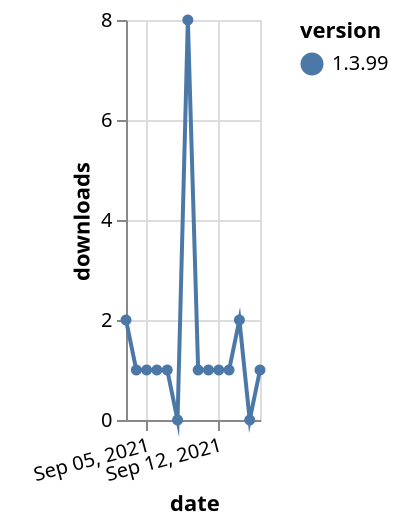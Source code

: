 {"$schema": "https://vega.github.io/schema/vega-lite/v5.json", "description": "A simple bar chart with embedded data.", "data": {"values": [{"date": "2021-09-03", "total": 548, "delta": 2, "version": "1.3.99"}, {"date": "2021-09-04", "total": 549, "delta": 1, "version": "1.3.99"}, {"date": "2021-09-05", "total": 550, "delta": 1, "version": "1.3.99"}, {"date": "2021-09-06", "total": 551, "delta": 1, "version": "1.3.99"}, {"date": "2021-09-07", "total": 552, "delta": 1, "version": "1.3.99"}, {"date": "2021-09-08", "total": 552, "delta": 0, "version": "1.3.99"}, {"date": "2021-09-09", "total": 560, "delta": 8, "version": "1.3.99"}, {"date": "2021-09-10", "total": 561, "delta": 1, "version": "1.3.99"}, {"date": "2021-09-11", "total": 562, "delta": 1, "version": "1.3.99"}, {"date": "2021-09-12", "total": 563, "delta": 1, "version": "1.3.99"}, {"date": "2021-09-13", "total": 564, "delta": 1, "version": "1.3.99"}, {"date": "2021-09-14", "total": 566, "delta": 2, "version": "1.3.99"}, {"date": "2021-09-15", "total": 566, "delta": 0, "version": "1.3.99"}, {"date": "2021-09-16", "total": 567, "delta": 1, "version": "1.3.99"}]}, "width": "container", "mark": {"type": "line", "point": {"filled": true}}, "encoding": {"x": {"field": "date", "type": "temporal", "timeUnit": "yearmonthdate", "title": "date", "axis": {"labelAngle": -15}}, "y": {"field": "delta", "type": "quantitative", "title": "downloads"}, "color": {"field": "version", "type": "nominal"}, "tooltip": {"field": "delta"}}}